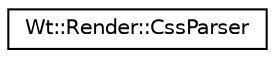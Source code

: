 digraph "Graphical Class Hierarchy"
{
 // LATEX_PDF_SIZE
  edge [fontname="Helvetica",fontsize="10",labelfontname="Helvetica",labelfontsize="10"];
  node [fontname="Helvetica",fontsize="10",shape=record];
  rankdir="LR";
  Node0 [label="Wt::Render::CssParser",height=0.2,width=0.4,color="black", fillcolor="white", style="filled",URL="$classWt_1_1Render_1_1CssParser.html",tooltip=" "];
}
